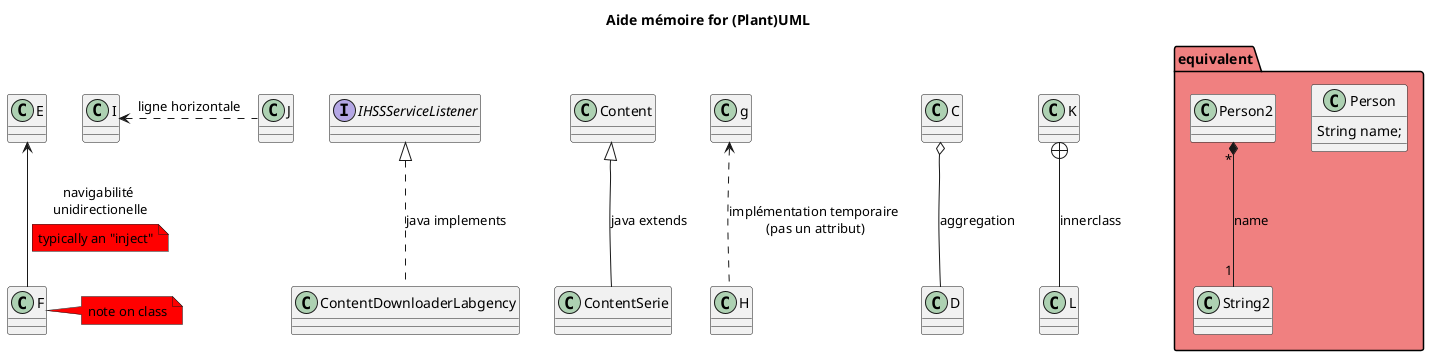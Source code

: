 @startuml

    title Aide mémoire for (Plant)UML

    interface IHSSServiceListener

    Content <|-- ContentSerie : "java extends"
    IHSSServiceListener <|.. ContentDownloaderLabgency : "java implements"
    g <.. H : implémentation temporaire\n (pas un attribut)

    ' commentaire, nom des couleurs http://www.w3schools.com/HTML/html_colornames.asp
    Package equivalent #LightCoral {
        Class Person {
            String name;
        }
        Person2 "*" *-- "1" String2 : name
    }

    C o-- D : aggregation

    E <-- F : navigabilité \nunidirectionelle
    note on link #red: typically an "inject"
    note right of F #RED : note on class

    K +-- L : innerclass

    I<.J : ligne horizontale

    ' ---- Hide a class : ----
    class Z
    hide Z

@enduml

http://stackoverflow.com/questions/31975109/android-class-diagram-uml